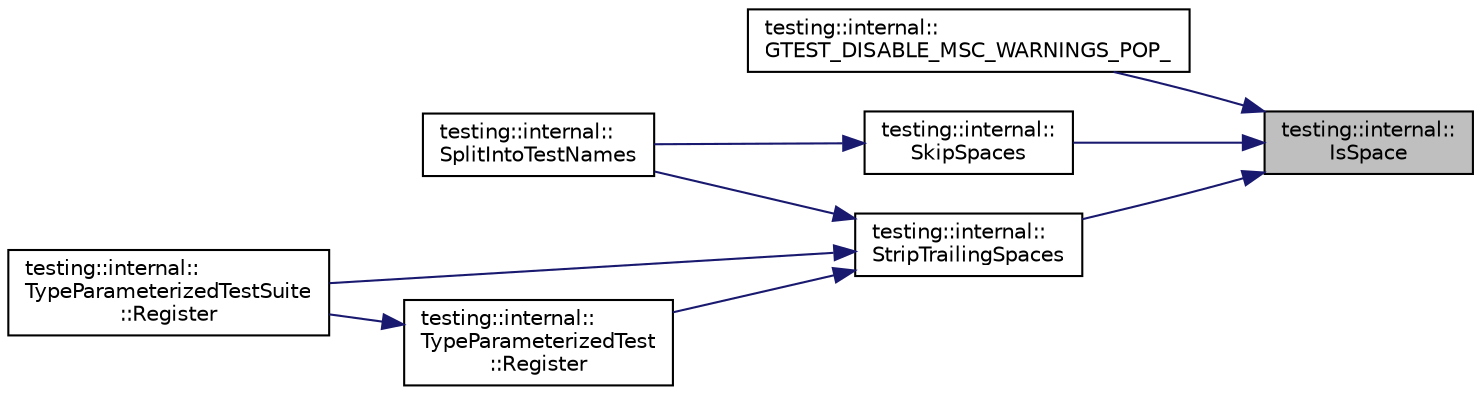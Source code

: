 digraph "testing::internal::IsSpace"
{
 // LATEX_PDF_SIZE
  bgcolor="transparent";
  edge [fontname="Helvetica",fontsize="10",labelfontname="Helvetica",labelfontsize="10"];
  node [fontname="Helvetica",fontsize="10",shape=record];
  rankdir="RL";
  Node1 [label="testing::internal::\lIsSpace",height=0.2,width=0.4,color="black", fillcolor="grey75", style="filled", fontcolor="black",tooltip=" "];
  Node1 -> Node2 [dir="back",color="midnightblue",fontsize="10",style="solid",fontname="Helvetica"];
  Node2 [label="testing::internal::\lGTEST_DISABLE_MSC_WARNINGS_POP_",height=0.2,width=0.4,color="black",URL="$namespacetesting_1_1internal.html#ac75042a7b6b772715e03e95851a592a3",tooltip=" "];
  Node1 -> Node3 [dir="back",color="midnightblue",fontsize="10",style="solid",fontname="Helvetica"];
  Node3 [label="testing::internal::\lSkipSpaces",height=0.2,width=0.4,color="black",URL="$namespacetesting_1_1internal.html#abb3bce9ff40cd408b75504d4607bc05c",tooltip=" "];
  Node3 -> Node4 [dir="back",color="midnightblue",fontsize="10",style="solid",fontname="Helvetica"];
  Node4 [label="testing::internal::\lSplitIntoTestNames",height=0.2,width=0.4,color="black",URL="$namespacetesting_1_1internal.html#a1cdc05eb6f60c8f1a99615d7ecf46af9",tooltip=" "];
  Node1 -> Node5 [dir="back",color="midnightblue",fontsize="10",style="solid",fontname="Helvetica"];
  Node5 [label="testing::internal::\lStripTrailingSpaces",height=0.2,width=0.4,color="black",URL="$namespacetesting_1_1internal.html#aa6afda12e567c353e2e9b9c2e8cae14f",tooltip=" "];
  Node5 -> Node6 [dir="back",color="midnightblue",fontsize="10",style="solid",fontname="Helvetica"];
  Node6 [label="testing::internal::\lTypeParameterizedTestSuite\l::Register",height=0.2,width=0.4,color="black",URL="$classtesting_1_1internal_1_1TypeParameterizedTestSuite.html#aefe563033024f580413cceef1f4088c7",tooltip=" "];
  Node5 -> Node7 [dir="back",color="midnightblue",fontsize="10",style="solid",fontname="Helvetica"];
  Node7 [label="testing::internal::\lTypeParameterizedTest\l::Register",height=0.2,width=0.4,color="black",URL="$classtesting_1_1internal_1_1TypeParameterizedTest.html#af8e2c28505fec218580f962498f21691",tooltip=" "];
  Node7 -> Node6 [dir="back",color="midnightblue",fontsize="10",style="solid",fontname="Helvetica"];
  Node5 -> Node4 [dir="back",color="midnightblue",fontsize="10",style="solid",fontname="Helvetica"];
}
